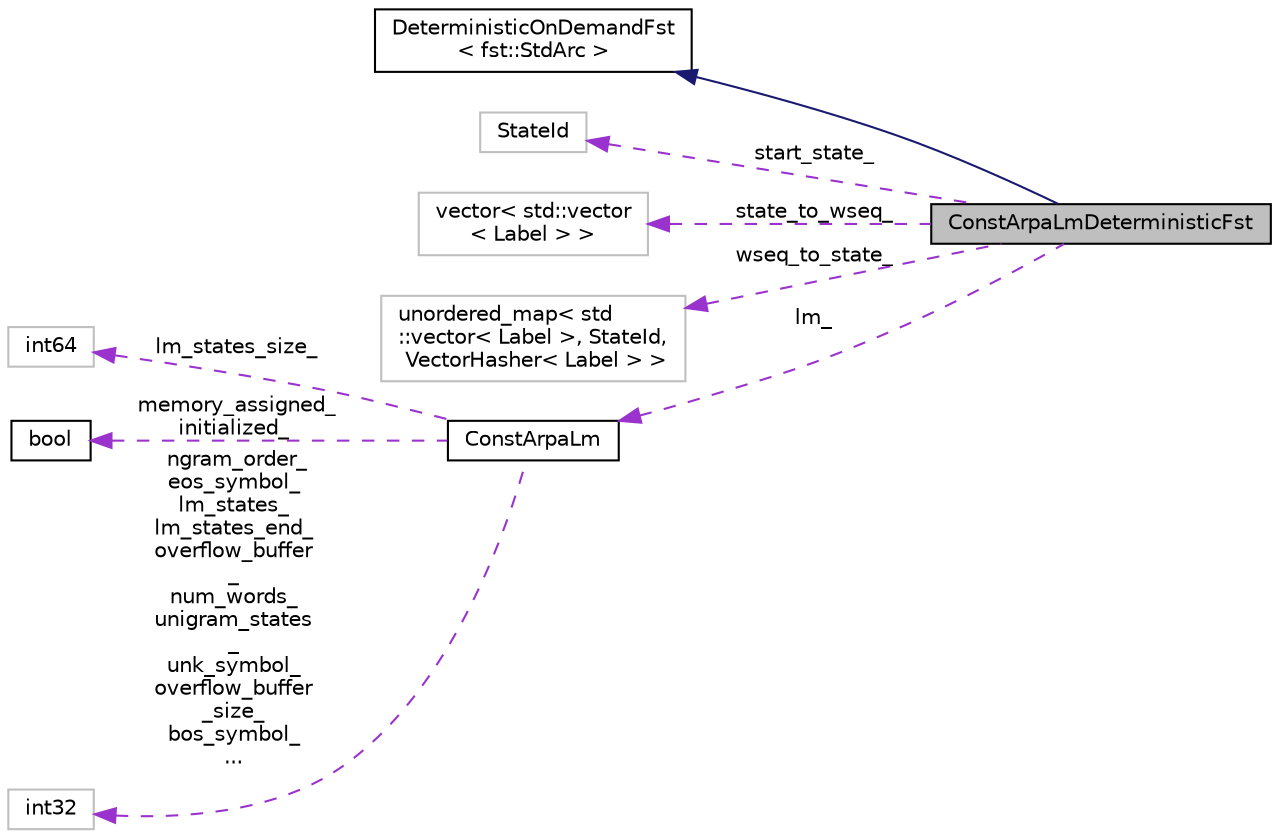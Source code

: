 digraph "ConstArpaLmDeterministicFst"
{
  edge [fontname="Helvetica",fontsize="10",labelfontname="Helvetica",labelfontsize="10"];
  node [fontname="Helvetica",fontsize="10",shape=record];
  rankdir="LR";
  Node2 [label="ConstArpaLmDeterministicFst",height=0.2,width=0.4,color="black", fillcolor="grey75", style="filled", fontcolor="black"];
  Node3 -> Node2 [dir="back",color="midnightblue",fontsize="10",style="solid",fontname="Helvetica"];
  Node3 [label="DeterministicOnDemandFst\l\< fst::StdArc \>",height=0.2,width=0.4,color="black", fillcolor="white", style="filled",URL="$classfst_1_1DeterministicOnDemandFst.html"];
  Node4 -> Node2 [dir="back",color="darkorchid3",fontsize="10",style="dashed",label=" start_state_" ,fontname="Helvetica"];
  Node4 [label="StateId",height=0.2,width=0.4,color="grey75", fillcolor="white", style="filled"];
  Node5 -> Node2 [dir="back",color="darkorchid3",fontsize="10",style="dashed",label=" state_to_wseq_" ,fontname="Helvetica"];
  Node5 [label="vector\< std::vector\l\< Label \> \>",height=0.2,width=0.4,color="grey75", fillcolor="white", style="filled"];
  Node6 -> Node2 [dir="back",color="darkorchid3",fontsize="10",style="dashed",label=" wseq_to_state_" ,fontname="Helvetica"];
  Node6 [label="unordered_map\< std\l::vector\< Label \>, StateId,\l VectorHasher\< Label \> \>",height=0.2,width=0.4,color="grey75", fillcolor="white", style="filled"];
  Node7 -> Node2 [dir="back",color="darkorchid3",fontsize="10",style="dashed",label=" lm_" ,fontname="Helvetica"];
  Node7 [label="ConstArpaLm",height=0.2,width=0.4,color="black", fillcolor="white", style="filled",URL="$classkaldi_1_1ConstArpaLm.html"];
  Node8 -> Node7 [dir="back",color="darkorchid3",fontsize="10",style="dashed",label=" lm_states_size_" ,fontname="Helvetica"];
  Node8 [label="int64",height=0.2,width=0.4,color="grey75", fillcolor="white", style="filled"];
  Node9 -> Node7 [dir="back",color="darkorchid3",fontsize="10",style="dashed",label=" memory_assigned_\ninitialized_" ,fontname="Helvetica"];
  Node9 [label="bool",height=0.2,width=0.4,color="black", fillcolor="white", style="filled",URL="$classbool.html"];
  Node10 -> Node7 [dir="back",color="darkorchid3",fontsize="10",style="dashed",label=" ngram_order_\neos_symbol_\nlm_states_\nlm_states_end_\noverflow_buffer\l_\nnum_words_\nunigram_states\l_\nunk_symbol_\noverflow_buffer\l_size_\nbos_symbol_\n..." ,fontname="Helvetica"];
  Node10 [label="int32",height=0.2,width=0.4,color="grey75", fillcolor="white", style="filled"];
}
